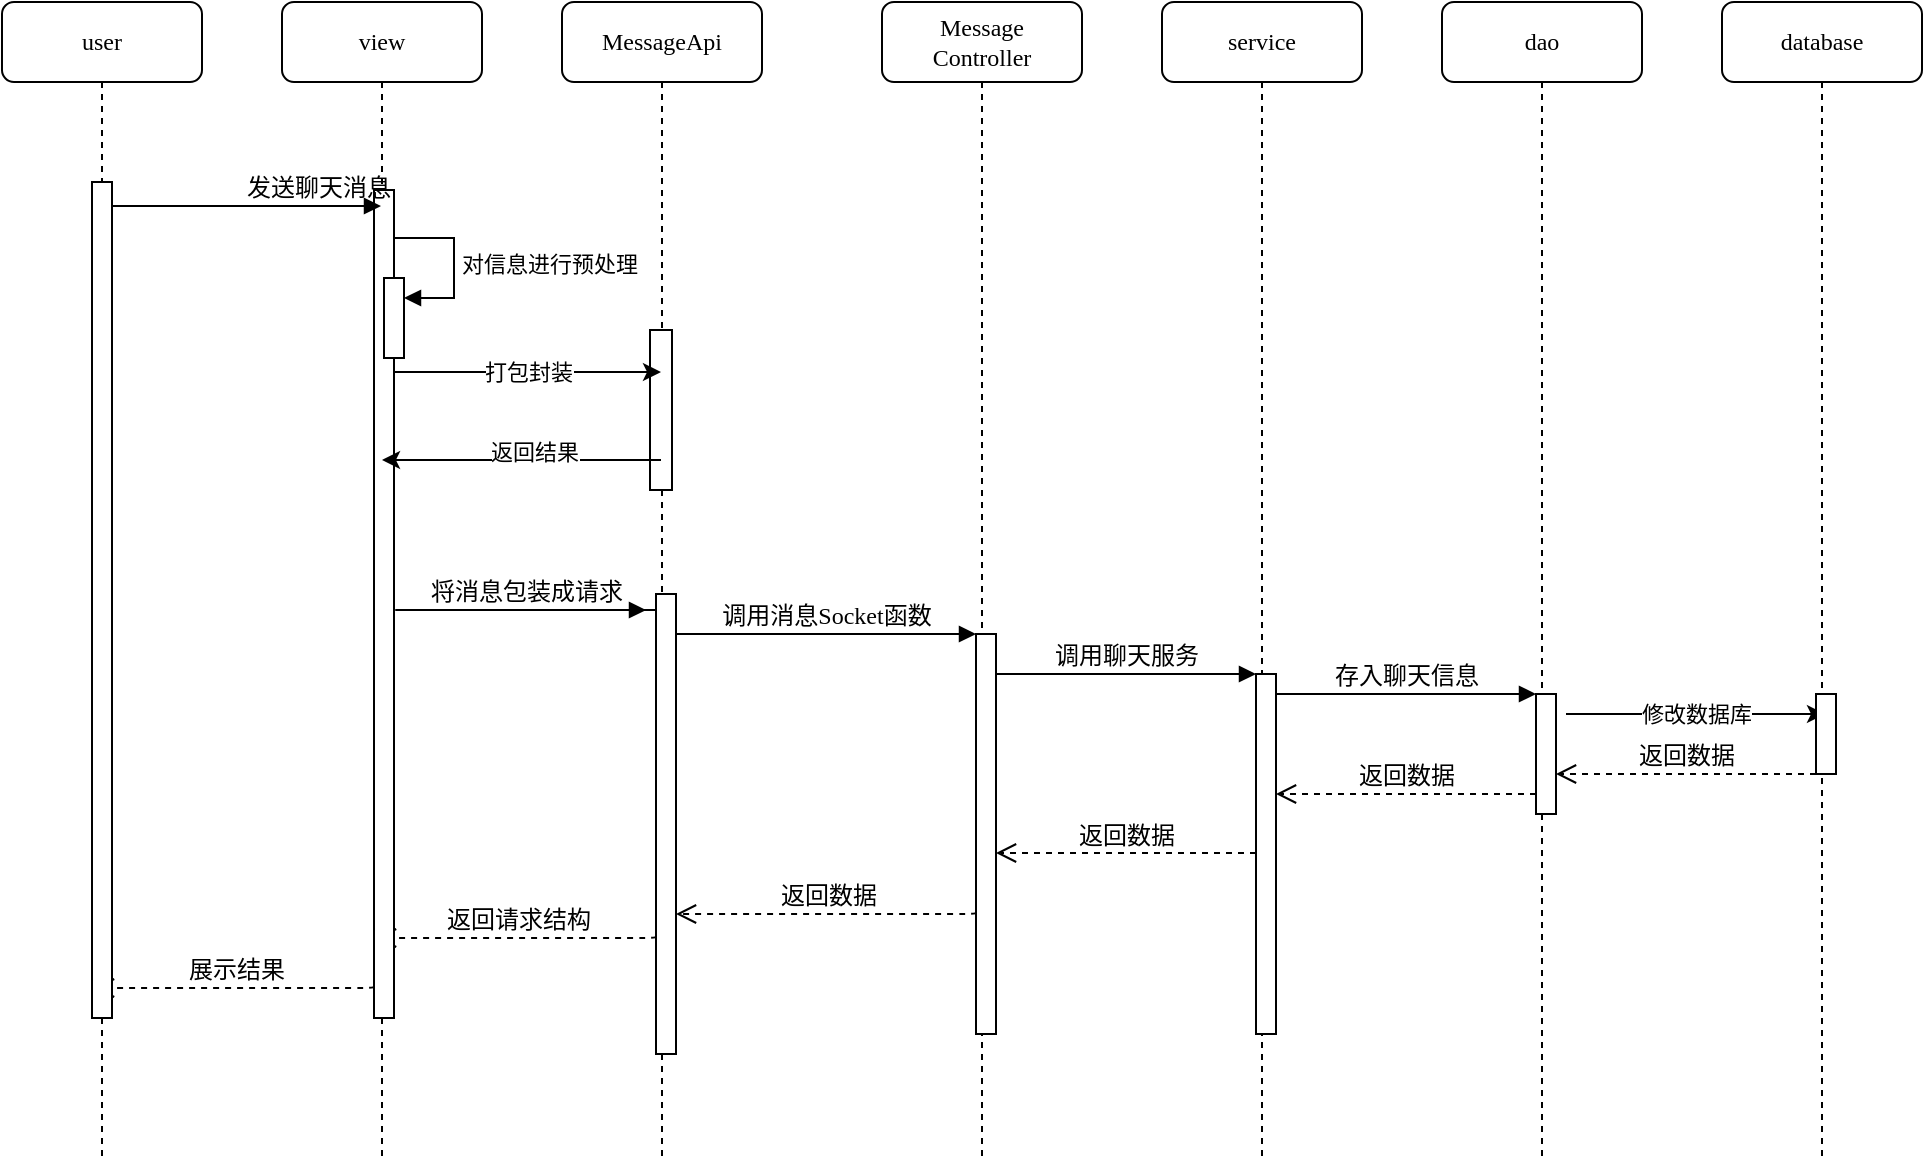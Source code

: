 <mxfile version="21.3.2" type="github">
  <diagram name="Page-1" id="13e1069c-82ec-6db2-03f1-153e76fe0fe0">
    <mxGraphModel dx="1426" dy="660" grid="0" gridSize="10" guides="1" tooltips="1" connect="1" arrows="1" fold="1" page="0" pageScale="1" pageWidth="1100" pageHeight="850" background="none" math="0" shadow="0">
      <root>
        <mxCell id="0" />
        <mxCell id="1" parent="0" />
        <mxCell id="7baba1c4bc27f4b0-2" value="MessageApi" style="shape=umlLifeline;perimeter=lifelinePerimeter;whiteSpace=wrap;html=1;container=1;collapsible=0;recursiveResize=0;outlineConnect=0;rounded=1;shadow=0;comic=0;labelBackgroundColor=none;strokeWidth=1;fontFamily=Verdana;fontSize=12;align=center;" parent="1" vertex="1">
          <mxGeometry x="240" y="80" width="100" height="580" as="geometry" />
        </mxCell>
        <mxCell id="7baba1c4bc27f4b0-10" value="" style="html=1;points=[];perimeter=orthogonalPerimeter;rounded=0;shadow=0;comic=0;labelBackgroundColor=none;strokeWidth=1;fontFamily=Verdana;fontSize=12;align=center;" parent="7baba1c4bc27f4b0-2" vertex="1">
          <mxGeometry x="47" y="296" width="10" height="230" as="geometry" />
        </mxCell>
        <mxCell id="-mmKebMZnPX7TyjY1fdx-4" value="返回数据" style="html=1;verticalAlign=bottom;endArrow=open;dashed=1;endSize=8;labelBackgroundColor=none;fontFamily=Verdana;fontSize=12;edgeStyle=elbowEdgeStyle;elbow=vertical;exitX=0;exitY=0.695;exitDx=0;exitDy=0;exitPerimeter=0;" parent="7baba1c4bc27f4b0-2" source="7baba1c4bc27f4b0-13" edge="1">
          <mxGeometry relative="1" as="geometry">
            <mxPoint x="57" y="456" as="targetPoint" />
            <Array as="points">
              <mxPoint x="162" y="456" />
            </Array>
            <mxPoint x="187" y="456" as="sourcePoint" />
          </mxGeometry>
        </mxCell>
        <mxCell id="-mmKebMZnPX7TyjY1fdx-9" value="将消息包装成请求" style="html=1;verticalAlign=bottom;endArrow=block;labelBackgroundColor=none;fontFamily=Verdana;fontSize=12;edgeStyle=elbowEdgeStyle;elbow=vertical;" parent="7baba1c4bc27f4b0-2" edge="1">
          <mxGeometry x="0.547" relative="1" as="geometry">
            <mxPoint x="47" y="304" as="sourcePoint" />
            <mxPoint x="42" y="304" as="targetPoint" />
            <Array as="points">
              <mxPoint x="-88" y="304" />
            </Array>
            <mxPoint as="offset" />
          </mxGeometry>
        </mxCell>
        <mxCell id="iN6wUpcYT1RDPfVGbyRZ-4" value="" style="html=1;points=[];perimeter=orthogonalPerimeter;outlineConnect=0;targetShapes=umlLifeline;portConstraint=eastwest;newEdgeStyle={&quot;edgeStyle&quot;:&quot;elbowEdgeStyle&quot;,&quot;elbow&quot;:&quot;vertical&quot;,&quot;curved&quot;:0,&quot;rounded&quot;:0};" vertex="1" parent="7baba1c4bc27f4b0-2">
          <mxGeometry x="44" y="164" width="11" height="80" as="geometry" />
        </mxCell>
        <mxCell id="-mmKebMZnPX7TyjY1fdx-10" value="返回请求结构" style="html=1;verticalAlign=bottom;endArrow=open;dashed=1;endSize=8;labelBackgroundColor=none;fontFamily=Verdana;fontSize=12;edgeStyle=elbowEdgeStyle;elbow=vertical;exitX=0;exitY=0.695;exitDx=0;exitDy=0;exitPerimeter=0;" parent="7baba1c4bc27f4b0-2" edge="1">
          <mxGeometry relative="1" as="geometry">
            <mxPoint x="-93" y="468" as="targetPoint" />
            <Array as="points">
              <mxPoint x="2" y="468" />
            </Array>
            <mxPoint x="47" y="467" as="sourcePoint" />
          </mxGeometry>
        </mxCell>
        <mxCell id="7baba1c4bc27f4b0-3" value="Message&lt;br&gt;Controller" style="shape=umlLifeline;perimeter=lifelinePerimeter;whiteSpace=wrap;html=1;container=1;collapsible=0;recursiveResize=0;outlineConnect=0;rounded=1;shadow=0;comic=0;labelBackgroundColor=none;strokeWidth=1;fontFamily=Verdana;fontSize=12;align=center;" parent="1" vertex="1">
          <mxGeometry x="400" y="80" width="100" height="580" as="geometry" />
        </mxCell>
        <mxCell id="7baba1c4bc27f4b0-13" value="" style="html=1;points=[];perimeter=orthogonalPerimeter;rounded=0;shadow=0;comic=0;labelBackgroundColor=none;strokeWidth=1;fontFamily=Verdana;fontSize=12;align=center;" parent="7baba1c4bc27f4b0-3" vertex="1">
          <mxGeometry x="47" y="316" width="10" height="200" as="geometry" />
        </mxCell>
        <mxCell id="-mmKebMZnPX7TyjY1fdx-5" value="返回数据" style="html=1;verticalAlign=bottom;endArrow=open;dashed=1;endSize=8;labelBackgroundColor=none;fontFamily=Verdana;fontSize=12;edgeStyle=elbowEdgeStyle;elbow=vertical;" parent="7baba1c4bc27f4b0-3" edge="1">
          <mxGeometry relative="1" as="geometry">
            <mxPoint x="57" y="425.5" as="targetPoint" />
            <Array as="points">
              <mxPoint x="162" y="425.5" />
            </Array>
            <mxPoint x="187" y="425.5" as="sourcePoint" />
          </mxGeometry>
        </mxCell>
        <mxCell id="7baba1c4bc27f4b0-4" value="service" style="shape=umlLifeline;perimeter=lifelinePerimeter;whiteSpace=wrap;html=1;container=1;collapsible=0;recursiveResize=0;outlineConnect=0;rounded=1;shadow=0;comic=0;labelBackgroundColor=none;strokeWidth=1;fontFamily=Verdana;fontSize=12;align=center;" parent="1" vertex="1">
          <mxGeometry x="540" y="80" width="100" height="580" as="geometry" />
        </mxCell>
        <mxCell id="-mmKebMZnPX7TyjY1fdx-6" value="返回数据" style="html=1;verticalAlign=bottom;endArrow=open;dashed=1;endSize=8;labelBackgroundColor=none;fontFamily=Verdana;fontSize=12;edgeStyle=elbowEdgeStyle;elbow=vertical;" parent="7baba1c4bc27f4b0-4" edge="1">
          <mxGeometry relative="1" as="geometry">
            <mxPoint x="57" y="396" as="targetPoint" />
            <Array as="points">
              <mxPoint x="162" y="396" />
            </Array>
            <mxPoint x="187" y="396" as="sourcePoint" />
          </mxGeometry>
        </mxCell>
        <mxCell id="7baba1c4bc27f4b0-5" value="dao" style="shape=umlLifeline;perimeter=lifelinePerimeter;whiteSpace=wrap;html=1;container=1;collapsible=0;recursiveResize=0;outlineConnect=0;rounded=1;shadow=0;comic=0;labelBackgroundColor=none;strokeWidth=1;fontFamily=Verdana;fontSize=12;align=center;" parent="1" vertex="1">
          <mxGeometry x="680" y="80" width="100" height="580" as="geometry" />
        </mxCell>
        <mxCell id="-mmKebMZnPX7TyjY1fdx-2" value="修改数据库" style="endArrow=classic;html=1;rounded=0;" parent="7baba1c4bc27f4b0-5" edge="1">
          <mxGeometry width="50" height="50" relative="1" as="geometry">
            <mxPoint x="62" y="356" as="sourcePoint" />
            <mxPoint x="191.5" y="356" as="targetPoint" />
          </mxGeometry>
        </mxCell>
        <mxCell id="-mmKebMZnPX7TyjY1fdx-3" value="返回数据" style="html=1;verticalAlign=bottom;endArrow=open;dashed=1;endSize=8;labelBackgroundColor=none;fontFamily=Verdana;fontSize=12;edgeStyle=elbowEdgeStyle;elbow=vertical;" parent="7baba1c4bc27f4b0-5" edge="1">
          <mxGeometry relative="1" as="geometry">
            <mxPoint x="57" y="386" as="targetPoint" />
            <Array as="points">
              <mxPoint x="162" y="386" />
            </Array>
            <mxPoint x="187" y="386" as="sourcePoint" />
          </mxGeometry>
        </mxCell>
        <mxCell id="7baba1c4bc27f4b0-6" value="database" style="shape=umlLifeline;perimeter=lifelinePerimeter;whiteSpace=wrap;html=1;container=1;collapsible=0;recursiveResize=0;outlineConnect=0;rounded=1;shadow=0;comic=0;labelBackgroundColor=none;strokeWidth=1;fontFamily=Verdana;fontSize=12;align=center;" parent="1" vertex="1">
          <mxGeometry x="820" y="80" width="100" height="580" as="geometry" />
        </mxCell>
        <mxCell id="-mmKebMZnPX7TyjY1fdx-1" value="" style="html=1;points=[];perimeter=orthogonalPerimeter;outlineConnect=0;targetShapes=umlLifeline;portConstraint=eastwest;newEdgeStyle={&quot;edgeStyle&quot;:&quot;elbowEdgeStyle&quot;,&quot;elbow&quot;:&quot;vertical&quot;,&quot;curved&quot;:0,&quot;rounded&quot;:0};" parent="7baba1c4bc27f4b0-6" vertex="1">
          <mxGeometry x="47" y="346" width="10" height="40" as="geometry" />
        </mxCell>
        <mxCell id="7baba1c4bc27f4b0-8" value="view" style="shape=umlLifeline;perimeter=lifelinePerimeter;whiteSpace=wrap;html=1;container=1;collapsible=0;recursiveResize=0;outlineConnect=0;rounded=1;shadow=0;comic=0;labelBackgroundColor=none;strokeWidth=1;fontFamily=Verdana;fontSize=12;align=center;" parent="1" vertex="1">
          <mxGeometry x="100" y="80" width="100" height="580" as="geometry" />
        </mxCell>
        <mxCell id="7baba1c4bc27f4b0-9" value="" style="html=1;points=[];perimeter=orthogonalPerimeter;rounded=0;shadow=0;comic=0;labelBackgroundColor=none;strokeWidth=1;fontFamily=Verdana;fontSize=12;align=center;" parent="7baba1c4bc27f4b0-8" vertex="1">
          <mxGeometry x="46" y="94" width="10" height="414" as="geometry" />
        </mxCell>
        <mxCell id="iN6wUpcYT1RDPfVGbyRZ-1" value="" style="html=1;points=[];perimeter=orthogonalPerimeter;outlineConnect=0;targetShapes=umlLifeline;portConstraint=eastwest;newEdgeStyle={&quot;edgeStyle&quot;:&quot;elbowEdgeStyle&quot;,&quot;elbow&quot;:&quot;vertical&quot;,&quot;curved&quot;:0,&quot;rounded&quot;:0};" vertex="1" parent="7baba1c4bc27f4b0-8">
          <mxGeometry x="51" y="138" width="10" height="40" as="geometry" />
        </mxCell>
        <mxCell id="iN6wUpcYT1RDPfVGbyRZ-2" value="对信息进行预处理" style="html=1;align=left;spacingLeft=2;endArrow=block;rounded=0;edgeStyle=orthogonalEdgeStyle;curved=0;rounded=0;" edge="1" target="iN6wUpcYT1RDPfVGbyRZ-1" parent="7baba1c4bc27f4b0-8">
          <mxGeometry relative="1" as="geometry">
            <mxPoint x="56" y="118" as="sourcePoint" />
            <Array as="points">
              <mxPoint x="86" y="148" />
            </Array>
          </mxGeometry>
        </mxCell>
        <mxCell id="-mmKebMZnPX7TyjY1fdx-11" value="展示结果" style="html=1;verticalAlign=bottom;endArrow=open;dashed=1;endSize=8;labelBackgroundColor=none;fontFamily=Verdana;fontSize=12;edgeStyle=elbowEdgeStyle;elbow=vertical;exitX=0;exitY=0.695;exitDx=0;exitDy=0;exitPerimeter=0;" parent="7baba1c4bc27f4b0-8" edge="1">
          <mxGeometry relative="1" as="geometry">
            <mxPoint x="-94" y="493" as="targetPoint" />
            <Array as="points">
              <mxPoint x="1" y="493" />
            </Array>
            <mxPoint x="46" y="492" as="sourcePoint" />
          </mxGeometry>
        </mxCell>
        <mxCell id="7baba1c4bc27f4b0-16" value="" style="html=1;points=[];perimeter=orthogonalPerimeter;rounded=0;shadow=0;comic=0;labelBackgroundColor=none;strokeWidth=1;fontFamily=Verdana;fontSize=12;align=center;" parent="1" vertex="1">
          <mxGeometry x="587" y="416" width="10" height="180" as="geometry" />
        </mxCell>
        <mxCell id="7baba1c4bc27f4b0-17" value="调用聊天服务" style="html=1;verticalAlign=bottom;endArrow=block;labelBackgroundColor=none;fontFamily=Verdana;fontSize=12;edgeStyle=elbowEdgeStyle;elbow=vertical;" parent="1" source="7baba1c4bc27f4b0-13" target="7baba1c4bc27f4b0-16" edge="1">
          <mxGeometry relative="1" as="geometry">
            <mxPoint x="512" y="416" as="sourcePoint" />
            <Array as="points">
              <mxPoint x="462" y="416" />
            </Array>
          </mxGeometry>
        </mxCell>
        <mxCell id="7baba1c4bc27f4b0-19" value="" style="html=1;points=[];perimeter=orthogonalPerimeter;rounded=0;shadow=0;comic=0;labelBackgroundColor=none;strokeWidth=1;fontFamily=Verdana;fontSize=12;align=center;" parent="1" vertex="1">
          <mxGeometry x="727" y="426" width="10" height="60" as="geometry" />
        </mxCell>
        <mxCell id="7baba1c4bc27f4b0-20" value="存入聊天信息" style="html=1;verticalAlign=bottom;endArrow=block;entryX=0;entryY=0;labelBackgroundColor=none;fontFamily=Verdana;fontSize=12;edgeStyle=elbowEdgeStyle;elbow=vertical;" parent="1" source="7baba1c4bc27f4b0-16" target="7baba1c4bc27f4b0-19" edge="1">
          <mxGeometry relative="1" as="geometry">
            <mxPoint x="652" y="426" as="sourcePoint" />
          </mxGeometry>
        </mxCell>
        <mxCell id="7baba1c4bc27f4b0-11" value="发送聊天消息" style="html=1;verticalAlign=bottom;endArrow=block;labelBackgroundColor=none;fontFamily=Verdana;fontSize=12;edgeStyle=elbowEdgeStyle;elbow=vertical;" parent="1" source="-mmKebMZnPX7TyjY1fdx-7" edge="1" target="7baba1c4bc27f4b0-8">
          <mxGeometry x="0.547" relative="1" as="geometry">
            <mxPoint x="220" y="190" as="sourcePoint" />
            <mxPoint x="140" y="180" as="targetPoint" />
            <Array as="points">
              <mxPoint x="83" y="182" />
              <mxPoint x="71" y="314" />
              <mxPoint x="10" y="180" />
            </Array>
            <mxPoint as="offset" />
          </mxGeometry>
        </mxCell>
        <mxCell id="7baba1c4bc27f4b0-14" value="调用消息Socket函数" style="html=1;verticalAlign=bottom;endArrow=block;entryX=0;entryY=0;labelBackgroundColor=none;fontFamily=Verdana;fontSize=12;edgeStyle=elbowEdgeStyle;elbow=vertical;" parent="1" source="7baba1c4bc27f4b0-10" target="7baba1c4bc27f4b0-13" edge="1">
          <mxGeometry relative="1" as="geometry">
            <mxPoint x="372" y="396" as="sourcePoint" />
          </mxGeometry>
        </mxCell>
        <mxCell id="-mmKebMZnPX7TyjY1fdx-7" value="user" style="shape=umlLifeline;perimeter=lifelinePerimeter;whiteSpace=wrap;html=1;container=1;collapsible=0;recursiveResize=0;outlineConnect=0;rounded=1;shadow=0;comic=0;labelBackgroundColor=none;strokeWidth=1;fontFamily=Verdana;fontSize=12;align=center;" parent="1" vertex="1">
          <mxGeometry x="-40" y="80" width="100" height="580" as="geometry" />
        </mxCell>
        <mxCell id="-mmKebMZnPX7TyjY1fdx-8" value="" style="html=1;points=[];perimeter=orthogonalPerimeter;rounded=0;shadow=0;comic=0;labelBackgroundColor=none;strokeWidth=1;fontFamily=Verdana;fontSize=12;align=center;" parent="-mmKebMZnPX7TyjY1fdx-7" vertex="1">
          <mxGeometry x="45" y="90" width="10" height="418" as="geometry" />
        </mxCell>
        <mxCell id="iN6wUpcYT1RDPfVGbyRZ-3" value="打包封装" style="endArrow=classic;html=1;rounded=0;" edge="1" parent="1" source="7baba1c4bc27f4b0-9" target="7baba1c4bc27f4b0-2">
          <mxGeometry width="50" height="50" relative="1" as="geometry">
            <mxPoint x="180" y="317" as="sourcePoint" />
            <mxPoint x="230" y="267" as="targetPoint" />
            <Array as="points">
              <mxPoint x="199" y="265" />
            </Array>
          </mxGeometry>
        </mxCell>
        <mxCell id="iN6wUpcYT1RDPfVGbyRZ-6" value="" style="endArrow=classic;html=1;rounded=0;" edge="1" parent="1" source="7baba1c4bc27f4b0-2" target="7baba1c4bc27f4b0-8">
          <mxGeometry width="50" height="50" relative="1" as="geometry">
            <mxPoint x="184" y="349" as="sourcePoint" />
            <mxPoint x="234" y="299" as="targetPoint" />
            <Array as="points">
              <mxPoint x="253" y="309" />
            </Array>
          </mxGeometry>
        </mxCell>
        <mxCell id="iN6wUpcYT1RDPfVGbyRZ-7" value="返回结果" style="edgeLabel;html=1;align=center;verticalAlign=middle;resizable=0;points=[];" vertex="1" connectable="0" parent="iN6wUpcYT1RDPfVGbyRZ-6">
          <mxGeometry x="-0.093" y="-4" relative="1" as="geometry">
            <mxPoint as="offset" />
          </mxGeometry>
        </mxCell>
      </root>
    </mxGraphModel>
  </diagram>
</mxfile>
